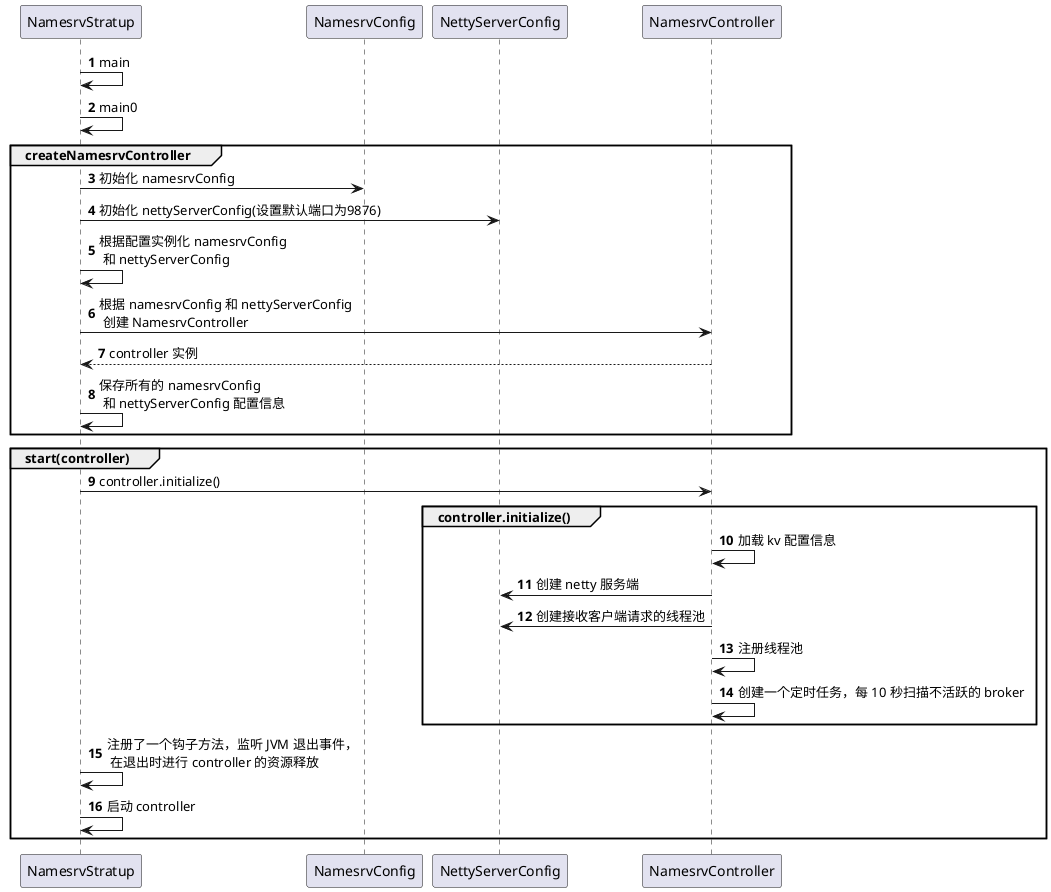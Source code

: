 @startuml
'https://plantuml.com/sequence-diagram

autonumber

NamesrvStratup -> NamesrvStratup: main
NamesrvStratup -> NamesrvStratup: main0
group createNamesrvController
NamesrvStratup -> NamesrvConfig: 初始化 namesrvConfig
NamesrvStratup -> NettyServerConfig: 初始化 nettyServerConfig(设置默认端口为9876)
NamesrvStratup -> NamesrvStratup: 根据配置实例化 namesrvConfig \n 和 nettyServerConfig
NamesrvStratup -> NamesrvController: 根据 namesrvConfig 和 nettyServerConfig \n 创建 NamesrvController
NamesrvController --> NamesrvStratup: controller 实例
NamesrvStratup -> NamesrvStratup: 保存所有的 namesrvConfig \n 和 nettyServerConfig 配置信息
end
group start(controller)
NamesrvStratup -> NamesrvController: controller.initialize()
group controller.initialize()
NamesrvController -> NamesrvController: 加载 kv 配置信息
NamesrvController -> NettyServerConfig: 创建 netty 服务端
NamesrvController -> NettyServerConfig: 创建接收客户端请求的线程池
NamesrvController -> NamesrvController: 注册线程池
NamesrvController -> NamesrvController: 创建一个定时任务，每 10 秒扫描不活跃的 broker
end
NamesrvStratup -> NamesrvStratup: 注册了一个钩子方法，监听 JVM 退出事件，\n 在退出时进行 controller 的资源释放
NamesrvStratup -> NamesrvStratup: 启动 controller
end
@enduml